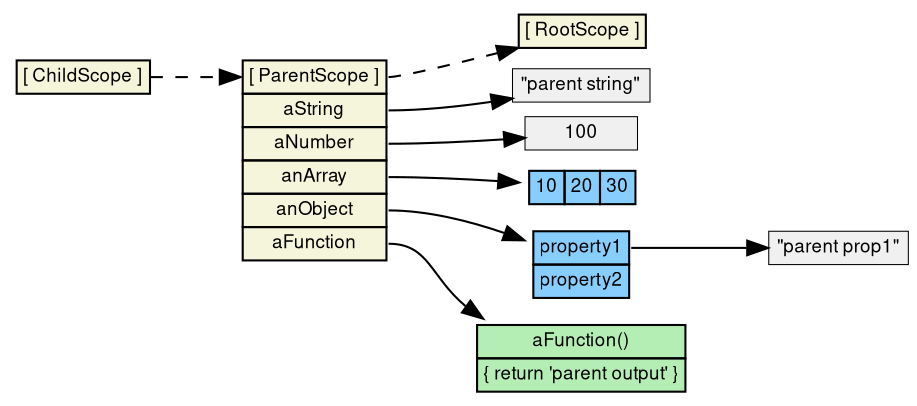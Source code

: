 digraph d {
	rankdir=LR
	nodesep=0.1
	node [shape=Mrecord, fontname="Helvetica,Sans", fontsize=9, penwidth=0.5, margin="0.05, 0.04", height="0.2" ]

  /* scopes */
  node [shape=plaintext];
  root [label=<<table bgcolor="beige" border="0" cellborder="1" cellpadding="2" cellspacing="0">
  <tr><td port="proto">[ RootScope ]</td></tr></table>>]
  parent [label=<<table bgcolor="beige" border="0" cellborder="1" cellpadding="2" cellspacing="0">
  <tr><td port="proto">[ ParentScope ]</td></tr>
  <tr><td port="aString">aString</td></tr>
  <tr><td port="aNumber">aNumber</td></tr>
  <tr><td port="anArray">anArray</td></tr>
  <tr><td port="anObject">anObject</td></tr>
  <tr><td port="aFunction">aFunction</td></tr></table>>]
  child [label=<<table bgcolor="beige" border="0" cellborder="1" cellpadding="2" cellspacing="0">
  <tr><td port="proto">[ ChildScope ]</td></tr></table>>]

  /* objects */
  anArray [label=<<table bgcolor="skyblue1" border="0" cellborder="1" cellpadding="2" cellspacing="0">
  <tr><td port="index0">10</td><td>20</td><td>30</td></tr></table>>]
  anObject [label=<<table bgcolor="skyblue1" border="0" cellborder="1" cellpadding="2" cellspacing="0">
  <tr><td port="prop1">property1</td></tr>
  <tr><td port="prop2">property2</td></tr></table>>]
  
  /* functions */
  aFunction [label=<<table bgcolor="darkseagreen2" border="0" cellborder="1" cellpadding="2" cellspacing="0">
  <tr><td>aFunction()</td></tr>
  <tr><td>{ return 'parent output' }</td></tr></table>>]
  
  /* literals */
  node [fillcolor=gray94, shape=box, style=filled]
  aString [label="\"parent string\""]
  aNumber [label="100"]
  prop1 [label="\"parent prop1\""]
  
  /* references */
  parent:proto -> root:proto [style = dashed]
  child:proto -> parent:proto [style = dashed]
  parent:aString -> aString
  parent:aNumber -> aNumber
  parent:anArray -> anArray
  parent:anObject -> anObject
    anObject:prop1 -> prop1
  parent:aFunction -> aFunction
}
